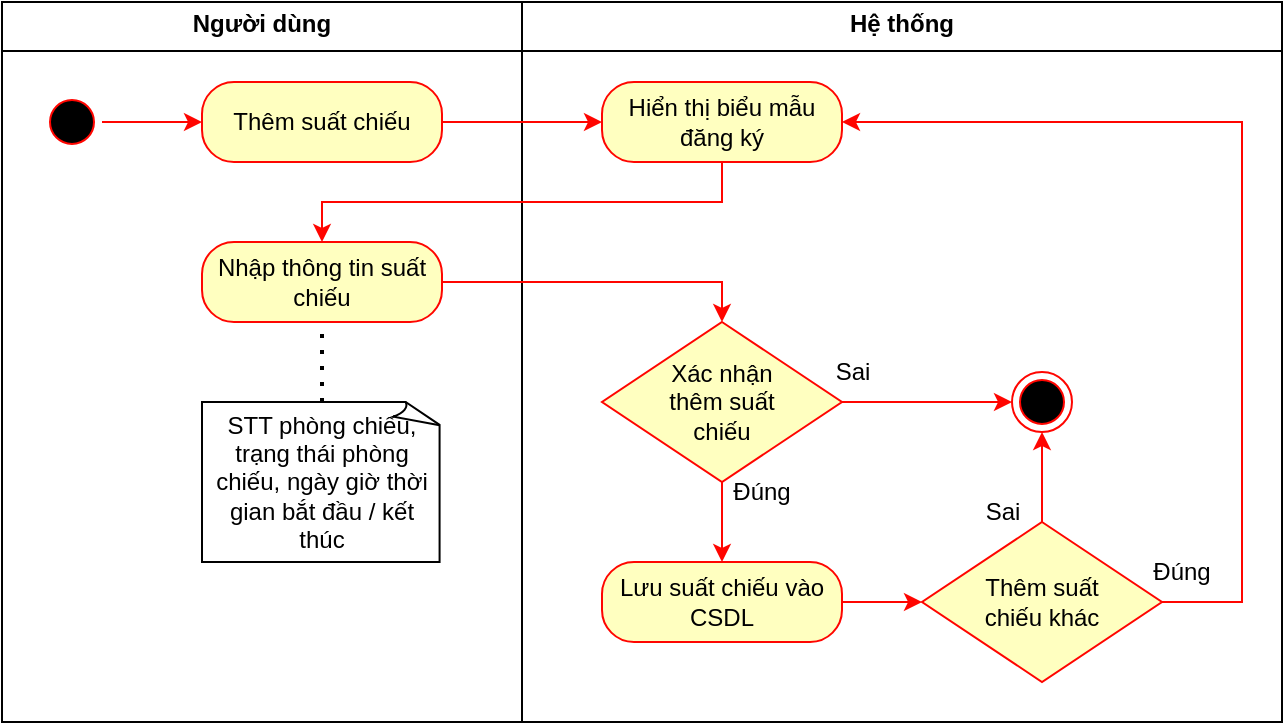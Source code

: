 <mxfile version="26.0.7">
  <diagram name="Page-1" id="gFqPRw2_o2-ABjxYX6BA">
    <mxGraphModel dx="976" dy="418" grid="1" gridSize="10" guides="1" tooltips="1" connect="1" arrows="1" fold="1" page="1" pageScale="1" pageWidth="850" pageHeight="1100" math="0" shadow="0">
      <root>
        <mxCell id="0" />
        <mxCell id="1" parent="0" />
        <mxCell id="UF8t-RH_NVsqyQSyzLmf-29" value="&lt;p style=&quot;margin:0px;margin-top:4px;text-align:center;&quot;&gt;&lt;b&gt;Hệ thống&lt;/b&gt;&lt;/p&gt;&lt;hr size=&quot;1&quot; style=&quot;border-style:solid;&quot;&gt;&lt;div style=&quot;height:2px;&quot;&gt;&lt;/div&gt;" style="verticalAlign=top;align=left;overflow=fill;html=1;whiteSpace=wrap;" vertex="1" parent="1">
          <mxGeometry x="260" width="380" height="360" as="geometry" />
        </mxCell>
        <mxCell id="UF8t-RH_NVsqyQSyzLmf-28" value="&lt;p style=&quot;margin:0px;margin-top:4px;text-align:center;&quot;&gt;&lt;b&gt;Người dùng&lt;/b&gt;&lt;/p&gt;&lt;hr size=&quot;1&quot; style=&quot;border-style:solid;&quot;&gt;&lt;div style=&quot;height:2px;&quot;&gt;&lt;/div&gt;" style="verticalAlign=top;align=left;overflow=fill;html=1;whiteSpace=wrap;" vertex="1" parent="1">
          <mxGeometry width="260" height="360" as="geometry" />
        </mxCell>
        <mxCell id="UF8t-RH_NVsqyQSyzLmf-4" value="" style="edgeStyle=orthogonalEdgeStyle;rounded=0;orthogonalLoop=1;jettySize=auto;html=1;strokeColor=light-dark(#FF0500,#FFFFFF);" edge="1" parent="1" source="UF8t-RH_NVsqyQSyzLmf-1" target="UF8t-RH_NVsqyQSyzLmf-3">
          <mxGeometry relative="1" as="geometry" />
        </mxCell>
        <mxCell id="UF8t-RH_NVsqyQSyzLmf-1" value="" style="ellipse;html=1;shape=startState;fillColor=#000000;strokeColor=light-dark(#FF0500,#FFFFFF);" vertex="1" parent="1">
          <mxGeometry x="20" y="45" width="30" height="30" as="geometry" />
        </mxCell>
        <mxCell id="UF8t-RH_NVsqyQSyzLmf-11" value="" style="edgeStyle=orthogonalEdgeStyle;rounded=0;orthogonalLoop=1;jettySize=auto;html=1;strokeColor=light-dark(#FF0500,#FFFFFF);" edge="1" parent="1" source="UF8t-RH_NVsqyQSyzLmf-3" target="UF8t-RH_NVsqyQSyzLmf-5">
          <mxGeometry relative="1" as="geometry" />
        </mxCell>
        <mxCell id="UF8t-RH_NVsqyQSyzLmf-3" value="Thêm suất chiếu" style="rounded=1;whiteSpace=wrap;html=1;arcSize=40;fontColor=#000000;fillColor=#ffffc0;strokeColor=light-dark(#FF0500,#FFFFFF);" vertex="1" parent="1">
          <mxGeometry x="100" y="40" width="120" height="40" as="geometry" />
        </mxCell>
        <mxCell id="UF8t-RH_NVsqyQSyzLmf-12" style="edgeStyle=orthogonalEdgeStyle;rounded=0;orthogonalLoop=1;jettySize=auto;html=1;entryX=0.5;entryY=0;entryDx=0;entryDy=0;strokeColor=light-dark(#FF0500,#FFFFFF);" edge="1" parent="1" source="UF8t-RH_NVsqyQSyzLmf-5" target="UF8t-RH_NVsqyQSyzLmf-6">
          <mxGeometry relative="1" as="geometry">
            <Array as="points">
              <mxPoint x="360" y="100" />
              <mxPoint x="160" y="100" />
            </Array>
          </mxGeometry>
        </mxCell>
        <mxCell id="UF8t-RH_NVsqyQSyzLmf-5" value="Hiển thị biểu mẫu đăng ký" style="rounded=1;whiteSpace=wrap;html=1;arcSize=40;fontColor=#000000;fillColor=#ffffc0;strokeColor=light-dark(#FF0500,#FFFFFF);" vertex="1" parent="1">
          <mxGeometry x="300" y="40" width="120" height="40" as="geometry" />
        </mxCell>
        <mxCell id="UF8t-RH_NVsqyQSyzLmf-13" value="" style="edgeStyle=orthogonalEdgeStyle;rounded=0;orthogonalLoop=1;jettySize=auto;html=1;strokeColor=light-dark(#FF0500,#FFFFFF);" edge="1" parent="1" source="UF8t-RH_NVsqyQSyzLmf-6" target="UF8t-RH_NVsqyQSyzLmf-10">
          <mxGeometry relative="1" as="geometry">
            <Array as="points">
              <mxPoint x="360" y="140" />
            </Array>
          </mxGeometry>
        </mxCell>
        <mxCell id="UF8t-RH_NVsqyQSyzLmf-6" value="Nhập thông tin suất chiếu" style="rounded=1;whiteSpace=wrap;html=1;arcSize=40;fontColor=#000000;fillColor=#ffffc0;strokeColor=light-dark(#FF0500,#FFFFFF);" vertex="1" parent="1">
          <mxGeometry x="100" y="120" width="120" height="40" as="geometry" />
        </mxCell>
        <mxCell id="UF8t-RH_NVsqyQSyzLmf-7" value="STT phòng chiếu&lt;span style=&quot;background-color: transparent; color: light-dark(rgb(0, 0, 0), rgb(255, 255, 255));&quot;&gt;, trạng thái phòng chiếu, ngày giờ thời gian bắt đầu / kết thúc&lt;/span&gt;" style="whiteSpace=wrap;html=1;shape=mxgraph.basic.document;align=center;strokeColor=#000000;" vertex="1" parent="1">
          <mxGeometry x="100" y="200" width="120" height="80" as="geometry" />
        </mxCell>
        <mxCell id="UF8t-RH_NVsqyQSyzLmf-16" value="" style="edgeStyle=orthogonalEdgeStyle;rounded=0;orthogonalLoop=1;jettySize=auto;html=1;strokeColor=light-dark(#FF0500,#FFFFFF);" edge="1" parent="1" source="UF8t-RH_NVsqyQSyzLmf-10" target="UF8t-RH_NVsqyQSyzLmf-14">
          <mxGeometry relative="1" as="geometry" />
        </mxCell>
        <mxCell id="UF8t-RH_NVsqyQSyzLmf-19" value="" style="edgeStyle=orthogonalEdgeStyle;rounded=0;orthogonalLoop=1;jettySize=auto;html=1;strokeColor=light-dark(#FF0500,#FFFFFF);" edge="1" parent="1" source="UF8t-RH_NVsqyQSyzLmf-10" target="UF8t-RH_NVsqyQSyzLmf-18">
          <mxGeometry relative="1" as="geometry" />
        </mxCell>
        <mxCell id="UF8t-RH_NVsqyQSyzLmf-10" value="Xác nhận&lt;br&gt;thêm suất&lt;br&gt;chiếu" style="rhombus;whiteSpace=wrap;html=1;fontColor=#000000;fillColor=#ffffc0;strokeColor=light-dark(#FF0500,#FFFFFF);" vertex="1" parent="1">
          <mxGeometry x="300" y="160" width="120" height="80" as="geometry" />
        </mxCell>
        <mxCell id="UF8t-RH_NVsqyQSyzLmf-17" value="" style="edgeStyle=orthogonalEdgeStyle;rounded=0;orthogonalLoop=1;jettySize=auto;html=1;strokeColor=light-dark(#FF0500,#FFFFFF);" edge="1" parent="1" source="UF8t-RH_NVsqyQSyzLmf-14" target="UF8t-RH_NVsqyQSyzLmf-15">
          <mxGeometry relative="1" as="geometry" />
        </mxCell>
        <mxCell id="UF8t-RH_NVsqyQSyzLmf-14" value="Lưu suất chiếu vào CSDL" style="rounded=1;whiteSpace=wrap;html=1;arcSize=40;fontColor=#000000;fillColor=#ffffc0;strokeColor=light-dark(#FF0500,#FFFFFF);" vertex="1" parent="1">
          <mxGeometry x="300" y="280" width="120" height="40" as="geometry" />
        </mxCell>
        <mxCell id="UF8t-RH_NVsqyQSyzLmf-20" value="" style="edgeStyle=orthogonalEdgeStyle;rounded=0;orthogonalLoop=1;jettySize=auto;html=1;strokeColor=light-dark(#FF0500,#FFFFFF);" edge="1" parent="1" source="UF8t-RH_NVsqyQSyzLmf-15" target="UF8t-RH_NVsqyQSyzLmf-18">
          <mxGeometry relative="1" as="geometry" />
        </mxCell>
        <mxCell id="UF8t-RH_NVsqyQSyzLmf-21" style="edgeStyle=orthogonalEdgeStyle;rounded=0;orthogonalLoop=1;jettySize=auto;html=1;entryX=1;entryY=0.5;entryDx=0;entryDy=0;strokeColor=light-dark(#FF0500,#FFFFFF);" edge="1" parent="1" source="UF8t-RH_NVsqyQSyzLmf-15" target="UF8t-RH_NVsqyQSyzLmf-5">
          <mxGeometry relative="1" as="geometry">
            <Array as="points">
              <mxPoint x="620" y="300" />
              <mxPoint x="620" y="60" />
            </Array>
          </mxGeometry>
        </mxCell>
        <mxCell id="UF8t-RH_NVsqyQSyzLmf-15" value="Thêm suất&lt;br&gt;chiếu khác" style="rhombus;whiteSpace=wrap;html=1;fontColor=#000000;fillColor=#ffffc0;strokeColor=light-dark(#FF0500,#FFFFFF);" vertex="1" parent="1">
          <mxGeometry x="460" y="260" width="120" height="80" as="geometry" />
        </mxCell>
        <mxCell id="UF8t-RH_NVsqyQSyzLmf-18" value="" style="ellipse;html=1;shape=endState;fillColor=#000000;strokeColor=light-dark(#FF0500,#FFFFFF);" vertex="1" parent="1">
          <mxGeometry x="505" y="185" width="30" height="30" as="geometry" />
        </mxCell>
        <mxCell id="UF8t-RH_NVsqyQSyzLmf-22" value="Đúng" style="text;html=1;align=center;verticalAlign=middle;whiteSpace=wrap;rounded=0;fontFamily=Helvetica;fontSize=12;fontColor=#000000;" vertex="1" parent="1">
          <mxGeometry x="350" y="230" width="60" height="30" as="geometry" />
        </mxCell>
        <mxCell id="UF8t-RH_NVsqyQSyzLmf-23" value="Đúng" style="text;html=1;align=center;verticalAlign=middle;whiteSpace=wrap;rounded=0;fontFamily=Helvetica;fontSize=12;fontColor=#000000;" vertex="1" parent="1">
          <mxGeometry x="560" y="270" width="60" height="30" as="geometry" />
        </mxCell>
        <mxCell id="UF8t-RH_NVsqyQSyzLmf-24" value="Sai" style="text;html=1;align=center;verticalAlign=middle;resizable=0;points=[];autosize=1;strokeColor=none;fillColor=none;" vertex="1" parent="1">
          <mxGeometry x="405" y="170" width="40" height="30" as="geometry" />
        </mxCell>
        <mxCell id="UF8t-RH_NVsqyQSyzLmf-25" value="Sai" style="text;html=1;align=center;verticalAlign=middle;resizable=0;points=[];autosize=1;strokeColor=none;fillColor=none;" vertex="1" parent="1">
          <mxGeometry x="480" y="240" width="40" height="30" as="geometry" />
        </mxCell>
        <mxCell id="UF8t-RH_NVsqyQSyzLmf-27" value="" style="endArrow=none;dashed=1;html=1;dashPattern=1 3;strokeWidth=2;rounded=0;entryX=0.5;entryY=1;entryDx=0;entryDy=0;" edge="1" parent="1" target="UF8t-RH_NVsqyQSyzLmf-6">
          <mxGeometry width="50" height="50" relative="1" as="geometry">
            <mxPoint x="160" y="200" as="sourcePoint" />
            <mxPoint x="210" y="150" as="targetPoint" />
          </mxGeometry>
        </mxCell>
      </root>
    </mxGraphModel>
  </diagram>
</mxfile>
